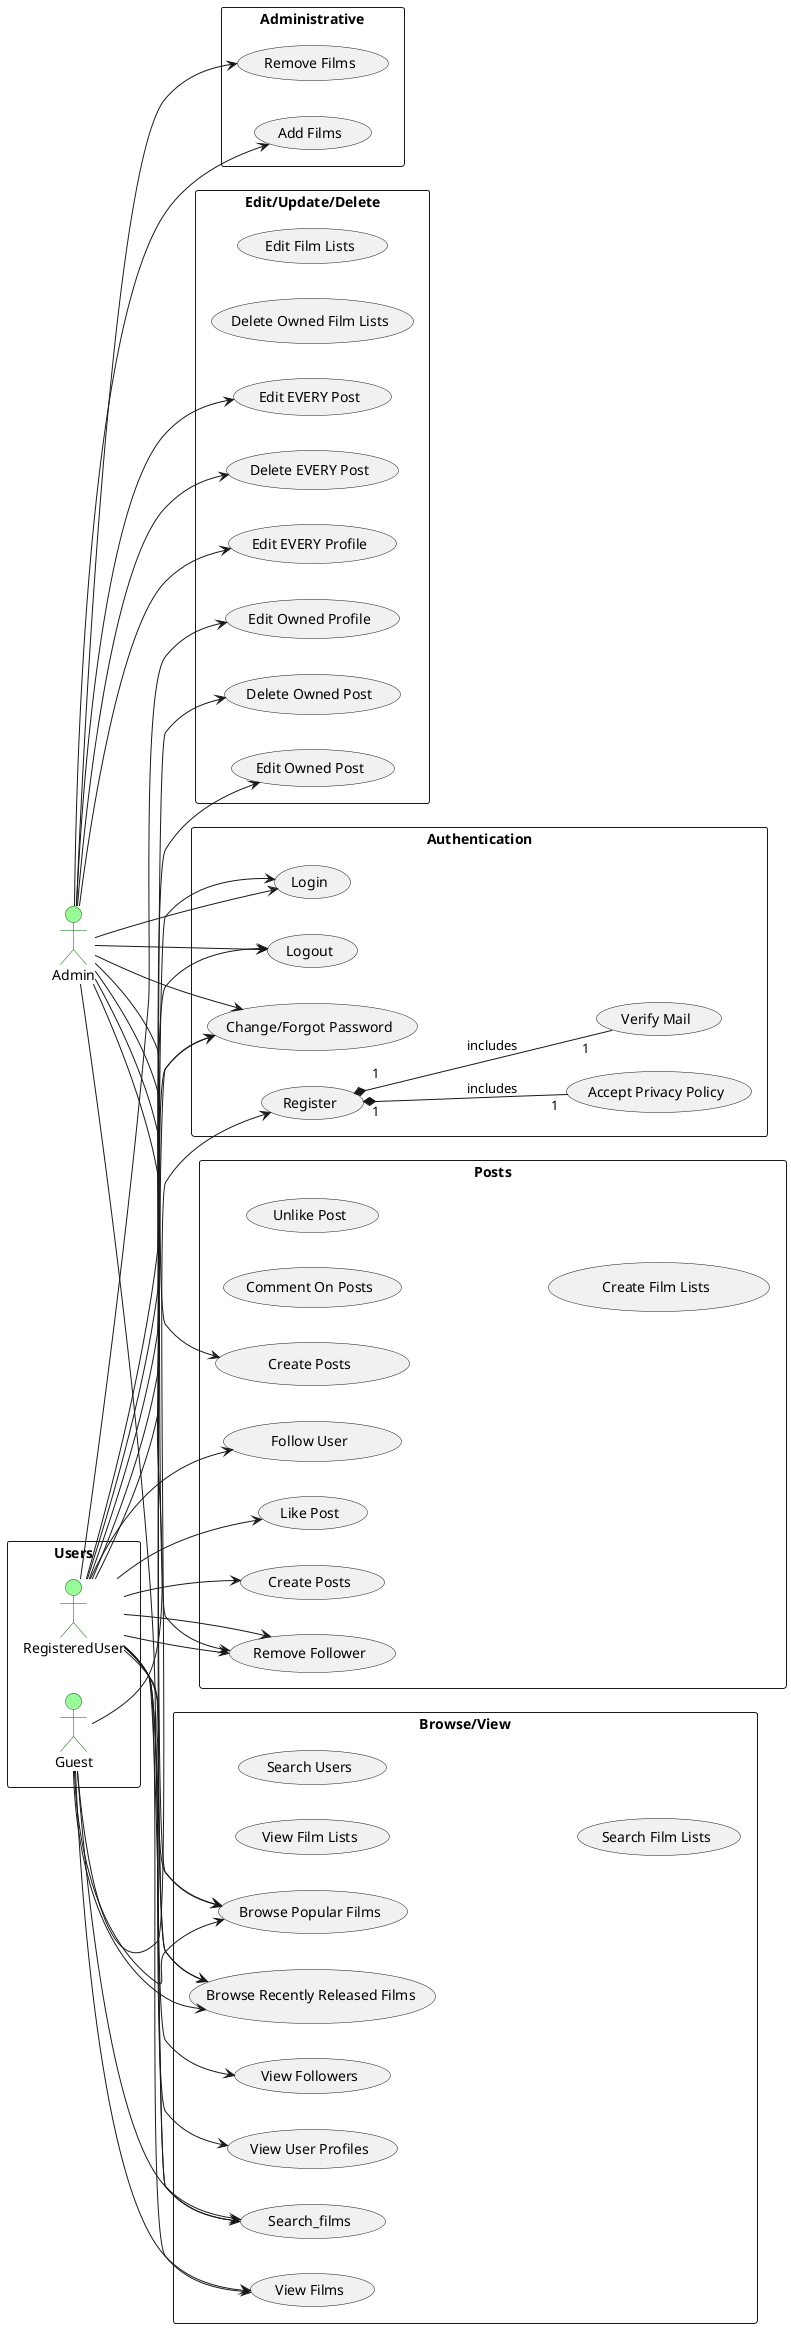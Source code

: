 @startuml
left to right direction
skinparam packageStyle rect
skinparam actor {
    BackgroundColor PaleGreen
    BorderColor DarkGreen
}

package Users{

actor RegisteredUser as U
actor Guest as G

}

actor Admin as A



package Posts {
  (Comment On Posts) as COP
  (Unlike Post) as UP
  (          Create Film Lists          ) as CFL
  (Rate Films) as RF
  (       Follow User       ) as FU 
  (Like Post) as LP
  A --> (         Create Posts         )
  U --> (Create Posts)
  U --> (RF)
  U --> (LP)
  U --> (FU)
  A --> (RF)
  

}
package Administrative{
  A --> (Add Films)
  A --> (Remove Films)

}

package Browse/View{
(View Followers) as VF
(Remove Follower) as RF
(View User Profiles) as VU
(View Film Lists) as VFL
(Search Users) as SU
(Search_films) as SF
(Search Film Lists) as SFL
U --> (View Films)
U --> (RF)
U --> (VF)
U --> (VU)

G --> (View Films)

U --> (SF)
G --> (SF)
A --> (SF)
(Browse Popular Films) as BPF
(Browse Recently Released Films) as BRRF
U --> (BRRF)
G --> (BRRF)
A --> (BRRF)
U --> (BPF)
G --> (BPF)
A --> (BPF)
}

package Edit/Update/Delete {
(Edit Film Lists) as EFL
(Delete Owned Film Lists) as DOFL
(Edit Owned Profile) as EO  
(Edit EVERY Profile) as EE
U --> EO
A --> (EE)
(Edit Owned Post) as EOP
(Edit EVERY Post) as EEP
U --> (EOP)
A --> (EEP)
(Delete Owned Post) as DOP
(Delete EVERY Post) as DEP
U --> (DOP)
A --> (DEP)

}

package Authentication{
  (Accept Privacy Policy) as APP
  (Verify Mail) as VM 
  U --> (Login)
  U --> (Logout)
  A --> (Login)
  A --> (Logout)
  G --> (Register)
  (Change/Forgot Password) as CP
  A --> (CP)
  U --> (CP)
  G --> (CP)
  (Register) "1" *-- "1" (APP) : includes
  (Register) "1" *-- "1" (VM) : includes
}



@enduml